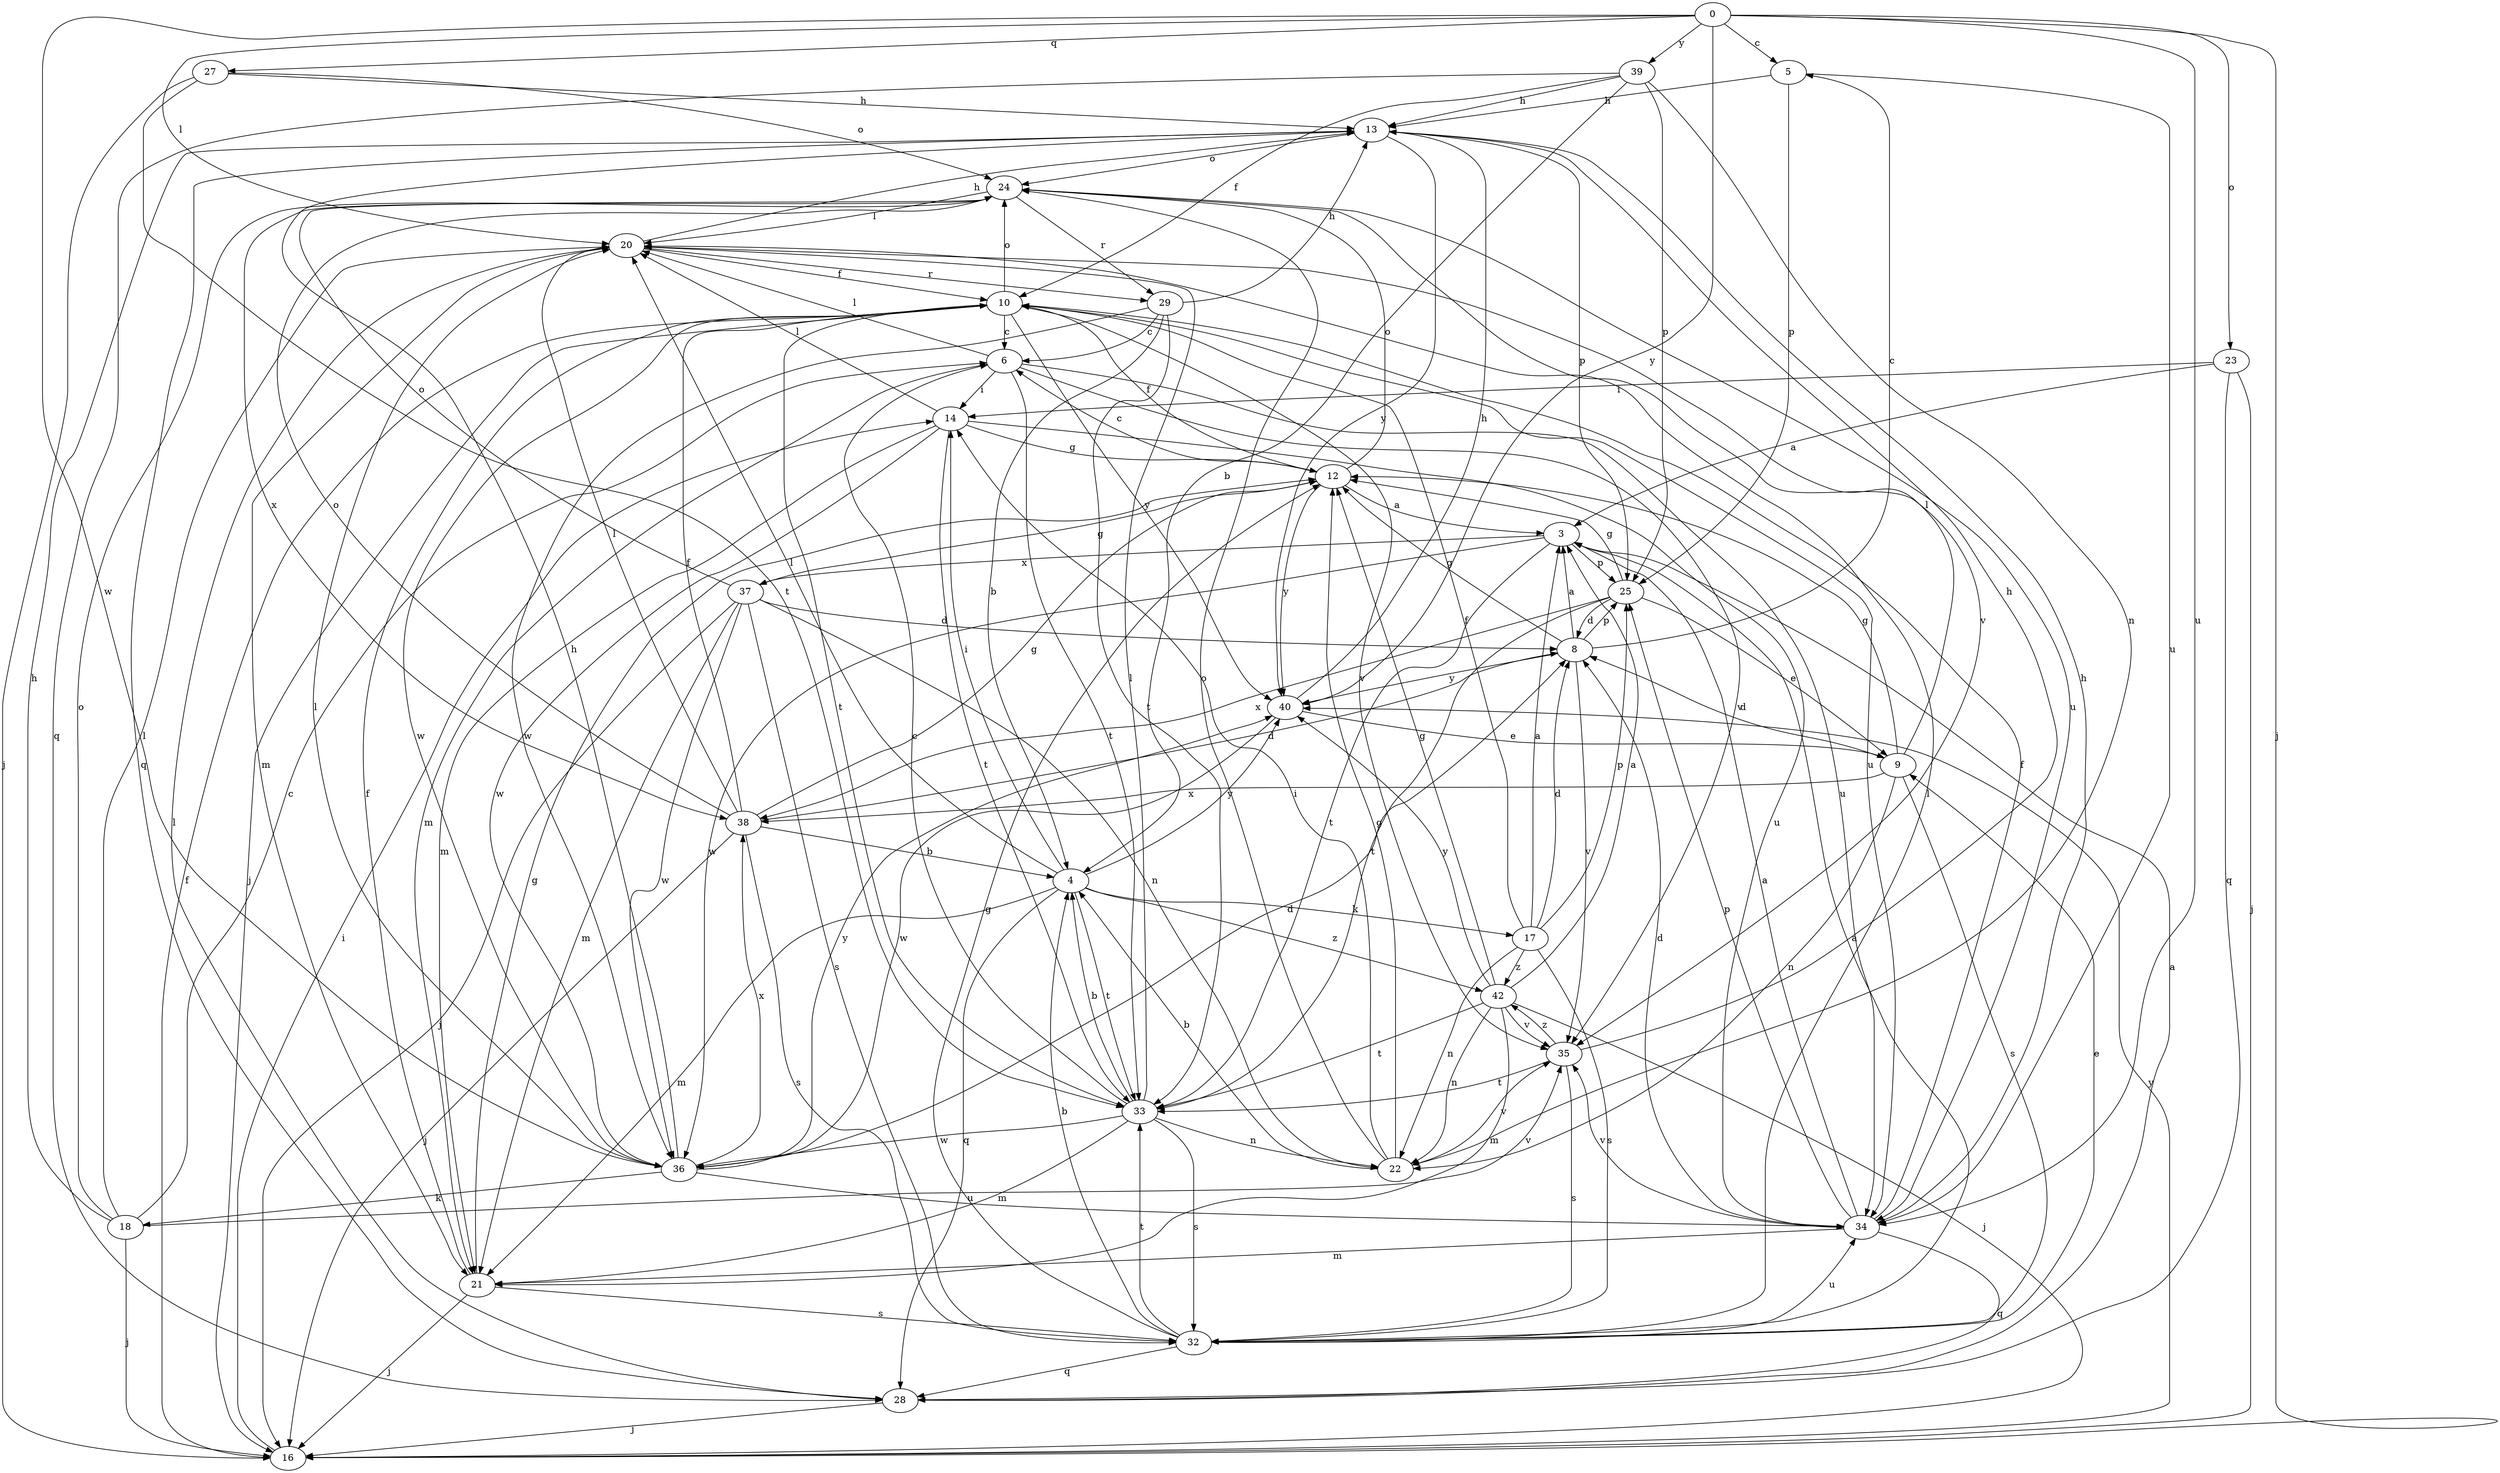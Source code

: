 strict digraph  {
0;
3;
4;
5;
6;
8;
9;
10;
12;
13;
14;
16;
17;
18;
20;
21;
22;
23;
24;
25;
27;
28;
29;
32;
33;
34;
35;
36;
37;
38;
39;
40;
42;
0 -> 5  [label=c];
0 -> 16  [label=j];
0 -> 20  [label=l];
0 -> 23  [label=o];
0 -> 27  [label=q];
0 -> 34  [label=u];
0 -> 36  [label=w];
0 -> 39  [label=y];
0 -> 40  [label=y];
3 -> 25  [label=p];
3 -> 33  [label=t];
3 -> 36  [label=w];
3 -> 37  [label=x];
4 -> 14  [label=i];
4 -> 17  [label=k];
4 -> 20  [label=l];
4 -> 21  [label=m];
4 -> 28  [label=q];
4 -> 33  [label=t];
4 -> 40  [label=y];
4 -> 42  [label=z];
5 -> 13  [label=h];
5 -> 25  [label=p];
5 -> 34  [label=u];
6 -> 14  [label=i];
6 -> 20  [label=l];
6 -> 21  [label=m];
6 -> 33  [label=t];
6 -> 34  [label=u];
6 -> 35  [label=v];
8 -> 3  [label=a];
8 -> 5  [label=c];
8 -> 12  [label=g];
8 -> 25  [label=p];
8 -> 35  [label=v];
8 -> 40  [label=y];
9 -> 8  [label=d];
9 -> 12  [label=g];
9 -> 20  [label=l];
9 -> 22  [label=n];
9 -> 32  [label=s];
9 -> 38  [label=x];
10 -> 6  [label=c];
10 -> 16  [label=j];
10 -> 24  [label=o];
10 -> 33  [label=t];
10 -> 34  [label=u];
10 -> 35  [label=v];
10 -> 36  [label=w];
10 -> 40  [label=y];
12 -> 3  [label=a];
12 -> 6  [label=c];
12 -> 10  [label=f];
12 -> 24  [label=o];
12 -> 40  [label=y];
13 -> 24  [label=o];
13 -> 25  [label=p];
13 -> 28  [label=q];
13 -> 40  [label=y];
14 -> 12  [label=g];
14 -> 20  [label=l];
14 -> 21  [label=m];
14 -> 33  [label=t];
14 -> 34  [label=u];
14 -> 36  [label=w];
16 -> 10  [label=f];
16 -> 14  [label=i];
16 -> 40  [label=y];
17 -> 3  [label=a];
17 -> 8  [label=d];
17 -> 10  [label=f];
17 -> 22  [label=n];
17 -> 25  [label=p];
17 -> 32  [label=s];
17 -> 42  [label=z];
18 -> 6  [label=c];
18 -> 13  [label=h];
18 -> 16  [label=j];
18 -> 20  [label=l];
18 -> 24  [label=o];
18 -> 35  [label=v];
20 -> 10  [label=f];
20 -> 13  [label=h];
20 -> 21  [label=m];
20 -> 29  [label=r];
21 -> 10  [label=f];
21 -> 12  [label=g];
21 -> 16  [label=j];
21 -> 32  [label=s];
22 -> 4  [label=b];
22 -> 12  [label=g];
22 -> 14  [label=i];
22 -> 24  [label=o];
22 -> 35  [label=v];
23 -> 3  [label=a];
23 -> 14  [label=i];
23 -> 16  [label=j];
23 -> 28  [label=q];
24 -> 20  [label=l];
24 -> 29  [label=r];
24 -> 34  [label=u];
24 -> 35  [label=v];
24 -> 38  [label=x];
25 -> 8  [label=d];
25 -> 9  [label=e];
25 -> 12  [label=g];
25 -> 33  [label=t];
25 -> 38  [label=x];
27 -> 13  [label=h];
27 -> 16  [label=j];
27 -> 24  [label=o];
27 -> 33  [label=t];
28 -> 3  [label=a];
28 -> 16  [label=j];
28 -> 20  [label=l];
29 -> 4  [label=b];
29 -> 6  [label=c];
29 -> 13  [label=h];
29 -> 33  [label=t];
29 -> 36  [label=w];
32 -> 3  [label=a];
32 -> 4  [label=b];
32 -> 9  [label=e];
32 -> 12  [label=g];
32 -> 20  [label=l];
32 -> 28  [label=q];
32 -> 33  [label=t];
32 -> 34  [label=u];
33 -> 4  [label=b];
33 -> 6  [label=c];
33 -> 20  [label=l];
33 -> 21  [label=m];
33 -> 22  [label=n];
33 -> 32  [label=s];
33 -> 36  [label=w];
34 -> 3  [label=a];
34 -> 8  [label=d];
34 -> 10  [label=f];
34 -> 13  [label=h];
34 -> 21  [label=m];
34 -> 25  [label=p];
34 -> 28  [label=q];
34 -> 35  [label=v];
35 -> 13  [label=h];
35 -> 32  [label=s];
35 -> 33  [label=t];
35 -> 42  [label=z];
36 -> 8  [label=d];
36 -> 13  [label=h];
36 -> 18  [label=k];
36 -> 20  [label=l];
36 -> 34  [label=u];
36 -> 38  [label=x];
36 -> 40  [label=y];
37 -> 8  [label=d];
37 -> 12  [label=g];
37 -> 16  [label=j];
37 -> 21  [label=m];
37 -> 22  [label=n];
37 -> 24  [label=o];
37 -> 32  [label=s];
37 -> 36  [label=w];
38 -> 4  [label=b];
38 -> 8  [label=d];
38 -> 10  [label=f];
38 -> 12  [label=g];
38 -> 16  [label=j];
38 -> 20  [label=l];
38 -> 24  [label=o];
38 -> 32  [label=s];
39 -> 4  [label=b];
39 -> 10  [label=f];
39 -> 13  [label=h];
39 -> 22  [label=n];
39 -> 25  [label=p];
39 -> 28  [label=q];
40 -> 9  [label=e];
40 -> 13  [label=h];
40 -> 36  [label=w];
42 -> 3  [label=a];
42 -> 12  [label=g];
42 -> 16  [label=j];
42 -> 21  [label=m];
42 -> 22  [label=n];
42 -> 33  [label=t];
42 -> 35  [label=v];
42 -> 40  [label=y];
}
